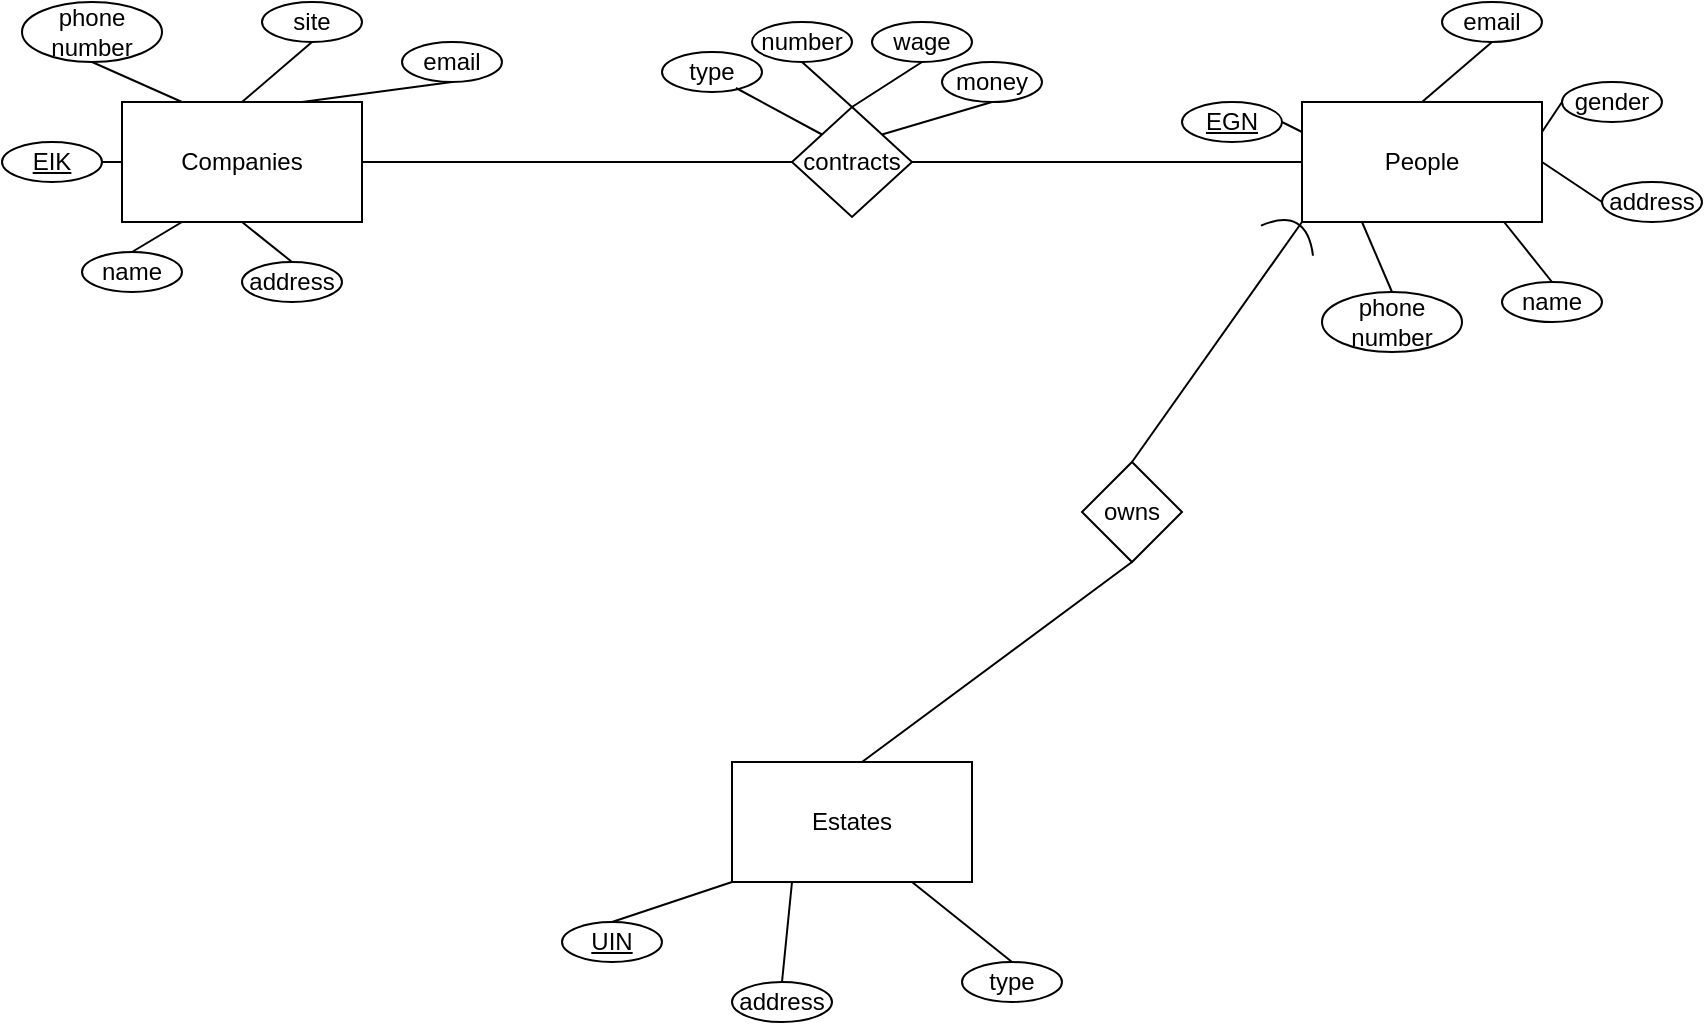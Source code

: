 <mxfile version="20.8.10" type="device"><diagram name="Page-1" id="Hd5VGnvqK79MOV2TRHNj"><mxGraphModel dx="1418" dy="828" grid="1" gridSize="10" guides="1" tooltips="1" connect="1" arrows="1" fold="1" page="1" pageScale="1" pageWidth="850" pageHeight="1100" math="0" shadow="0"><root><mxCell id="0"/><mxCell id="1" parent="0"/><mxCell id="ieEeXwBtJQVrAjuotIlW-1" value="Companies" style="rounded=0;whiteSpace=wrap;html=1;" parent="1" vertex="1"><mxGeometry x="60" y="120" width="120" height="60" as="geometry"/></mxCell><mxCell id="ieEeXwBtJQVrAjuotIlW-3" value="People" style="rounded=0;whiteSpace=wrap;html=1;" parent="1" vertex="1"><mxGeometry x="650" y="120" width="120" height="60" as="geometry"/></mxCell><mxCell id="ieEeXwBtJQVrAjuotIlW-4" value="Estates" style="rounded=0;whiteSpace=wrap;html=1;" parent="1" vertex="1"><mxGeometry x="365" y="450" width="120" height="60" as="geometry"/></mxCell><mxCell id="ieEeXwBtJQVrAjuotIlW-5" value="&lt;u&gt;EIK&lt;/u&gt;" style="ellipse;whiteSpace=wrap;html=1;" parent="1" vertex="1"><mxGeometry y="140" width="50" height="20" as="geometry"/></mxCell><mxCell id="ieEeXwBtJQVrAjuotIlW-6" value="&lt;u&gt;EGN&lt;/u&gt;" style="ellipse;whiteSpace=wrap;html=1;" parent="1" vertex="1"><mxGeometry x="590" y="120" width="50" height="20" as="geometry"/></mxCell><mxCell id="ieEeXwBtJQVrAjuotIlW-7" value="name" style="ellipse;whiteSpace=wrap;html=1;" parent="1" vertex="1"><mxGeometry x="750" y="210" width="50" height="20" as="geometry"/></mxCell><mxCell id="ieEeXwBtJQVrAjuotIlW-8" value="name" style="ellipse;whiteSpace=wrap;html=1;" parent="1" vertex="1"><mxGeometry x="40" y="195" width="50" height="20" as="geometry"/></mxCell><mxCell id="ieEeXwBtJQVrAjuotIlW-15" value="address" style="ellipse;whiteSpace=wrap;html=1;" parent="1" vertex="1"><mxGeometry x="120" y="200" width="50" height="20" as="geometry"/></mxCell><mxCell id="ieEeXwBtJQVrAjuotIlW-16" value="email" style="ellipse;whiteSpace=wrap;html=1;" parent="1" vertex="1"><mxGeometry x="200" y="90" width="50" height="20" as="geometry"/></mxCell><mxCell id="ieEeXwBtJQVrAjuotIlW-17" value="site" style="ellipse;whiteSpace=wrap;html=1;" parent="1" vertex="1"><mxGeometry x="130" y="70" width="50" height="20" as="geometry"/></mxCell><mxCell id="ieEeXwBtJQVrAjuotIlW-20" value="phone number" style="ellipse;whiteSpace=wrap;html=1;" parent="1" vertex="1"><mxGeometry x="10" y="70" width="70" height="30" as="geometry"/></mxCell><mxCell id="ieEeXwBtJQVrAjuotIlW-21" value="phone number" style="ellipse;whiteSpace=wrap;html=1;" parent="1" vertex="1"><mxGeometry x="660" y="215" width="70" height="30" as="geometry"/></mxCell><mxCell id="ieEeXwBtJQVrAjuotIlW-23" value="address" style="ellipse;whiteSpace=wrap;html=1;" parent="1" vertex="1"><mxGeometry x="800" y="160" width="50" height="20" as="geometry"/></mxCell><mxCell id="ieEeXwBtJQVrAjuotIlW-24" value="gender" style="ellipse;whiteSpace=wrap;html=1;" parent="1" vertex="1"><mxGeometry x="780" y="110" width="50" height="20" as="geometry"/></mxCell><mxCell id="ieEeXwBtJQVrAjuotIlW-25" value="email" style="ellipse;whiteSpace=wrap;html=1;" parent="1" vertex="1"><mxGeometry x="720" y="70" width="50" height="20" as="geometry"/></mxCell><mxCell id="ieEeXwBtJQVrAjuotIlW-26" value="" style="endArrow=none;html=1;rounded=0;entryX=0.5;entryY=1;entryDx=0;entryDy=0;exitX=0.25;exitY=0;exitDx=0;exitDy=0;" parent="1" source="ieEeXwBtJQVrAjuotIlW-1" target="ieEeXwBtJQVrAjuotIlW-20" edge="1"><mxGeometry width="50" height="50" relative="1" as="geometry"><mxPoint x="90" y="340" as="sourcePoint"/><mxPoint x="140" y="290" as="targetPoint"/></mxGeometry></mxCell><mxCell id="ieEeXwBtJQVrAjuotIlW-27" value="" style="endArrow=none;html=1;rounded=0;entryX=0.5;entryY=1;entryDx=0;entryDy=0;exitX=0.5;exitY=0;exitDx=0;exitDy=0;" parent="1" source="ieEeXwBtJQVrAjuotIlW-1" target="ieEeXwBtJQVrAjuotIlW-17" edge="1"><mxGeometry width="50" height="50" relative="1" as="geometry"><mxPoint x="100" y="350" as="sourcePoint"/><mxPoint x="150" y="300" as="targetPoint"/></mxGeometry></mxCell><mxCell id="ieEeXwBtJQVrAjuotIlW-28" value="" style="endArrow=none;html=1;rounded=0;entryX=0.5;entryY=1;entryDx=0;entryDy=0;exitX=0.75;exitY=0;exitDx=0;exitDy=0;" parent="1" source="ieEeXwBtJQVrAjuotIlW-1" target="ieEeXwBtJQVrAjuotIlW-16" edge="1"><mxGeometry width="50" height="50" relative="1" as="geometry"><mxPoint x="110" y="360" as="sourcePoint"/><mxPoint x="160" y="310" as="targetPoint"/></mxGeometry></mxCell><mxCell id="ieEeXwBtJQVrAjuotIlW-29" value="" style="endArrow=none;html=1;rounded=0;entryX=1;entryY=0.5;entryDx=0;entryDy=0;exitX=0;exitY=0.5;exitDx=0;exitDy=0;" parent="1" source="ieEeXwBtJQVrAjuotIlW-1" target="ieEeXwBtJQVrAjuotIlW-5" edge="1"><mxGeometry width="50" height="50" relative="1" as="geometry"><mxPoint x="120" y="370" as="sourcePoint"/><mxPoint x="170" y="320" as="targetPoint"/></mxGeometry></mxCell><mxCell id="ieEeXwBtJQVrAjuotIlW-30" value="" style="endArrow=none;html=1;rounded=0;entryX=0.5;entryY=0;entryDx=0;entryDy=0;exitX=0.25;exitY=1;exitDx=0;exitDy=0;" parent="1" source="ieEeXwBtJQVrAjuotIlW-1" target="ieEeXwBtJQVrAjuotIlW-8" edge="1"><mxGeometry width="50" height="50" relative="1" as="geometry"><mxPoint x="130" y="380" as="sourcePoint"/><mxPoint x="180" y="330" as="targetPoint"/></mxGeometry></mxCell><mxCell id="ieEeXwBtJQVrAjuotIlW-31" value="" style="endArrow=none;html=1;rounded=0;entryX=0.5;entryY=1;entryDx=0;entryDy=0;exitX=0.5;exitY=0;exitDx=0;exitDy=0;" parent="1" source="ieEeXwBtJQVrAjuotIlW-15" target="ieEeXwBtJQVrAjuotIlW-1" edge="1"><mxGeometry width="50" height="50" relative="1" as="geometry"><mxPoint x="140" y="390" as="sourcePoint"/><mxPoint x="190" y="340" as="targetPoint"/></mxGeometry></mxCell><mxCell id="ieEeXwBtJQVrAjuotIlW-32" value="" style="endArrow=none;html=1;rounded=0;entryX=1;entryY=0.5;entryDx=0;entryDy=0;exitX=0;exitY=0.25;exitDx=0;exitDy=0;" parent="1" source="ieEeXwBtJQVrAjuotIlW-3" target="ieEeXwBtJQVrAjuotIlW-6" edge="1"><mxGeometry width="50" height="50" relative="1" as="geometry"><mxPoint x="150" y="400" as="sourcePoint"/><mxPoint x="200" y="350" as="targetPoint"/></mxGeometry></mxCell><mxCell id="ieEeXwBtJQVrAjuotIlW-33" value="" style="endArrow=none;html=1;rounded=0;entryX=0.5;entryY=1;entryDx=0;entryDy=0;exitX=0.5;exitY=0;exitDx=0;exitDy=0;" parent="1" source="ieEeXwBtJQVrAjuotIlW-3" target="ieEeXwBtJQVrAjuotIlW-25" edge="1"><mxGeometry width="50" height="50" relative="1" as="geometry"><mxPoint x="160" y="410" as="sourcePoint"/><mxPoint x="210" y="360" as="targetPoint"/></mxGeometry></mxCell><mxCell id="ieEeXwBtJQVrAjuotIlW-34" value="" style="endArrow=none;html=1;rounded=0;entryX=0;entryY=0.5;entryDx=0;entryDy=0;exitX=1;exitY=0.25;exitDx=0;exitDy=0;" parent="1" source="ieEeXwBtJQVrAjuotIlW-3" target="ieEeXwBtJQVrAjuotIlW-24" edge="1"><mxGeometry width="50" height="50" relative="1" as="geometry"><mxPoint x="170" y="420" as="sourcePoint"/><mxPoint x="220" y="380" as="targetPoint"/></mxGeometry></mxCell><mxCell id="ieEeXwBtJQVrAjuotIlW-35" value="" style="endArrow=none;html=1;rounded=0;exitX=1;exitY=0.5;exitDx=0;exitDy=0;" parent="1" source="ieEeXwBtJQVrAjuotIlW-3" edge="1"><mxGeometry width="50" height="50" relative="1" as="geometry"><mxPoint x="180" y="430" as="sourcePoint"/><mxPoint x="800" y="170" as="targetPoint"/></mxGeometry></mxCell><mxCell id="ieEeXwBtJQVrAjuotIlW-36" value="" style="endArrow=none;html=1;rounded=0;entryX=0.5;entryY=0;entryDx=0;entryDy=0;exitX=0.842;exitY=1;exitDx=0;exitDy=0;exitPerimeter=0;" parent="1" source="ieEeXwBtJQVrAjuotIlW-3" target="ieEeXwBtJQVrAjuotIlW-7" edge="1"><mxGeometry width="50" height="50" relative="1" as="geometry"><mxPoint x="190" y="440" as="sourcePoint"/><mxPoint x="240" y="390" as="targetPoint"/></mxGeometry></mxCell><mxCell id="ieEeXwBtJQVrAjuotIlW-37" value="" style="endArrow=none;html=1;rounded=0;entryX=0.5;entryY=0;entryDx=0;entryDy=0;exitX=0.25;exitY=1;exitDx=0;exitDy=0;" parent="1" source="ieEeXwBtJQVrAjuotIlW-3" target="ieEeXwBtJQVrAjuotIlW-21" edge="1"><mxGeometry width="50" height="50" relative="1" as="geometry"><mxPoint x="200" y="450" as="sourcePoint"/><mxPoint x="250" y="400" as="targetPoint"/></mxGeometry></mxCell><mxCell id="ieEeXwBtJQVrAjuotIlW-38" value="" style="endArrow=none;html=1;rounded=0;entryX=0.5;entryY=0;entryDx=0;entryDy=0;exitX=0;exitY=1;exitDx=0;exitDy=0;" parent="1" source="ieEeXwBtJQVrAjuotIlW-4" target="ieEeXwBtJQVrAjuotIlW-40" edge="1"><mxGeometry width="50" height="50" relative="1" as="geometry"><mxPoint x="210" y="460" as="sourcePoint"/><mxPoint x="260" y="410" as="targetPoint"/></mxGeometry></mxCell><mxCell id="ieEeXwBtJQVrAjuotIlW-40" value="&lt;u&gt;UIN&lt;/u&gt;" style="ellipse;whiteSpace=wrap;html=1;" parent="1" vertex="1"><mxGeometry x="280" y="530" width="50" height="20" as="geometry"/></mxCell><mxCell id="ieEeXwBtJQVrAjuotIlW-41" value="address" style="ellipse;whiteSpace=wrap;html=1;" parent="1" vertex="1"><mxGeometry x="365" y="560" width="50" height="20" as="geometry"/></mxCell><mxCell id="ieEeXwBtJQVrAjuotIlW-42" value="type" style="ellipse;whiteSpace=wrap;html=1;" parent="1" vertex="1"><mxGeometry x="480" y="550" width="50" height="20" as="geometry"/></mxCell><mxCell id="ieEeXwBtJQVrAjuotIlW-44" value="" style="endArrow=none;html=1;rounded=0;entryX=0.5;entryY=0;entryDx=0;entryDy=0;exitX=0.25;exitY=1;exitDx=0;exitDy=0;" parent="1" source="ieEeXwBtJQVrAjuotIlW-4" target="ieEeXwBtJQVrAjuotIlW-41" edge="1"><mxGeometry width="50" height="50" relative="1" as="geometry"><mxPoint x="220" y="470" as="sourcePoint"/><mxPoint x="270" y="420" as="targetPoint"/></mxGeometry></mxCell><mxCell id="ieEeXwBtJQVrAjuotIlW-45" value="" style="endArrow=none;html=1;rounded=0;entryX=0.5;entryY=0;entryDx=0;entryDy=0;exitX=0.75;exitY=1;exitDx=0;exitDy=0;" parent="1" source="ieEeXwBtJQVrAjuotIlW-4" target="ieEeXwBtJQVrAjuotIlW-42" edge="1"><mxGeometry width="50" height="50" relative="1" as="geometry"><mxPoint x="230" y="480" as="sourcePoint"/><mxPoint x="280" y="430" as="targetPoint"/></mxGeometry></mxCell><mxCell id="ieEeXwBtJQVrAjuotIlW-46" value="contracts" style="rhombus;whiteSpace=wrap;html=1;" parent="1" vertex="1"><mxGeometry x="395" y="122.5" width="60" height="55" as="geometry"/></mxCell><mxCell id="ieEeXwBtJQVrAjuotIlW-48" value="owns" style="rhombus;whiteSpace=wrap;html=1;" parent="1" vertex="1"><mxGeometry x="540" y="300" width="50" height="50" as="geometry"/></mxCell><mxCell id="ieEeXwBtJQVrAjuotIlW-50" value="" style="endArrow=none;html=1;rounded=0;entryX=0;entryY=0.5;entryDx=0;entryDy=0;exitX=1;exitY=0.5;exitDx=0;exitDy=0;" parent="1" source="ieEeXwBtJQVrAjuotIlW-1" target="ieEeXwBtJQVrAjuotIlW-46" edge="1"><mxGeometry width="50" height="50" relative="1" as="geometry"><mxPoint x="200" y="310" as="sourcePoint"/><mxPoint x="250" y="260" as="targetPoint"/></mxGeometry></mxCell><mxCell id="ieEeXwBtJQVrAjuotIlW-51" value="" style="endArrow=none;html=1;rounded=0;entryX=0;entryY=0.5;entryDx=0;entryDy=0;exitX=1;exitY=0.5;exitDx=0;exitDy=0;" parent="1" source="ieEeXwBtJQVrAjuotIlW-46" target="ieEeXwBtJQVrAjuotIlW-3" edge="1"><mxGeometry width="50" height="50" relative="1" as="geometry"><mxPoint x="210" y="320" as="sourcePoint"/><mxPoint x="260" y="270" as="targetPoint"/></mxGeometry></mxCell><mxCell id="ieEeXwBtJQVrAjuotIlW-52" value="type" style="ellipse;whiteSpace=wrap;html=1;" parent="1" vertex="1"><mxGeometry x="330" y="95" width="50" height="20" as="geometry"/></mxCell><mxCell id="ieEeXwBtJQVrAjuotIlW-53" value="&lt;span&gt;number&lt;/span&gt;" style="ellipse;whiteSpace=wrap;html=1;fontStyle=0" parent="1" vertex="1"><mxGeometry x="375" y="80" width="50" height="20" as="geometry"/></mxCell><mxCell id="ieEeXwBtJQVrAjuotIlW-54" value="money" style="ellipse;whiteSpace=wrap;html=1;" parent="1" vertex="1"><mxGeometry x="470" y="100" width="50" height="20" as="geometry"/></mxCell><mxCell id="ieEeXwBtJQVrAjuotIlW-55" value="wage" style="ellipse;whiteSpace=wrap;html=1;" parent="1" vertex="1"><mxGeometry x="435" y="80" width="50" height="20" as="geometry"/></mxCell><mxCell id="ieEeXwBtJQVrAjuotIlW-56" value="" style="endArrow=none;html=1;rounded=0;entryX=0.74;entryY=0.9;entryDx=0;entryDy=0;entryPerimeter=0;exitX=0;exitY=0;exitDx=0;exitDy=0;" parent="1" source="ieEeXwBtJQVrAjuotIlW-46" target="ieEeXwBtJQVrAjuotIlW-52" edge="1"><mxGeometry width="50" height="50" relative="1" as="geometry"><mxPoint x="330" y="270" as="sourcePoint"/><mxPoint x="380" y="220" as="targetPoint"/></mxGeometry></mxCell><mxCell id="ieEeXwBtJQVrAjuotIlW-57" value="" style="endArrow=none;html=1;rounded=0;entryX=0.5;entryY=1;entryDx=0;entryDy=0;exitX=0.5;exitY=0;exitDx=0;exitDy=0;" parent="1" source="ieEeXwBtJQVrAjuotIlW-46" target="ieEeXwBtJQVrAjuotIlW-53" edge="1"><mxGeometry width="50" height="50" relative="1" as="geometry"><mxPoint x="340" y="280" as="sourcePoint"/><mxPoint x="390" y="230" as="targetPoint"/></mxGeometry></mxCell><mxCell id="ieEeXwBtJQVrAjuotIlW-58" value="" style="endArrow=none;html=1;rounded=0;entryX=0.5;entryY=1;entryDx=0;entryDy=0;exitX=0.5;exitY=0;exitDx=0;exitDy=0;" parent="1" source="ieEeXwBtJQVrAjuotIlW-46" target="ieEeXwBtJQVrAjuotIlW-55" edge="1"><mxGeometry width="50" height="50" relative="1" as="geometry"><mxPoint x="350" y="290" as="sourcePoint"/><mxPoint x="400" y="240" as="targetPoint"/></mxGeometry></mxCell><mxCell id="ieEeXwBtJQVrAjuotIlW-59" value="" style="endArrow=none;html=1;rounded=0;entryX=0.5;entryY=1;entryDx=0;entryDy=0;exitX=1;exitY=0;exitDx=0;exitDy=0;" parent="1" source="ieEeXwBtJQVrAjuotIlW-46" target="ieEeXwBtJQVrAjuotIlW-54" edge="1"><mxGeometry width="50" height="50" relative="1" as="geometry"><mxPoint x="360" y="300" as="sourcePoint"/><mxPoint x="410" y="250" as="targetPoint"/></mxGeometry></mxCell><mxCell id="ieEeXwBtJQVrAjuotIlW-60" value="" style="endArrow=none;html=1;rounded=0;entryX=0.5;entryY=1;entryDx=0;entryDy=0;" parent="1" target="ieEeXwBtJQVrAjuotIlW-48" edge="1"><mxGeometry width="50" height="50" relative="1" as="geometry"><mxPoint x="430" y="450" as="sourcePoint"/><mxPoint x="480" y="400" as="targetPoint"/></mxGeometry></mxCell><mxCell id="ieEeXwBtJQVrAjuotIlW-63" value="" style="endArrow=none;html=1;rounded=0;exitX=0.5;exitY=0;exitDx=0;exitDy=0;entryX=0;entryY=1;entryDx=0;entryDy=0;" parent="1" source="ieEeXwBtJQVrAjuotIlW-48" target="ieEeXwBtJQVrAjuotIlW-3" edge="1"><mxGeometry width="50" height="50" relative="1" as="geometry"><mxPoint x="565" y="300" as="sourcePoint"/><mxPoint x="640" y="185" as="targetPoint"/></mxGeometry></mxCell><mxCell id="ieEeXwBtJQVrAjuotIlW-64" value="" style="shape=dataStorage;whiteSpace=wrap;html=1;fixedSize=1;rotation=120;" parent="1" vertex="1"><mxGeometry x="640" y="170" width="10" height="30" as="geometry"/></mxCell></root></mxGraphModel></diagram></mxfile>